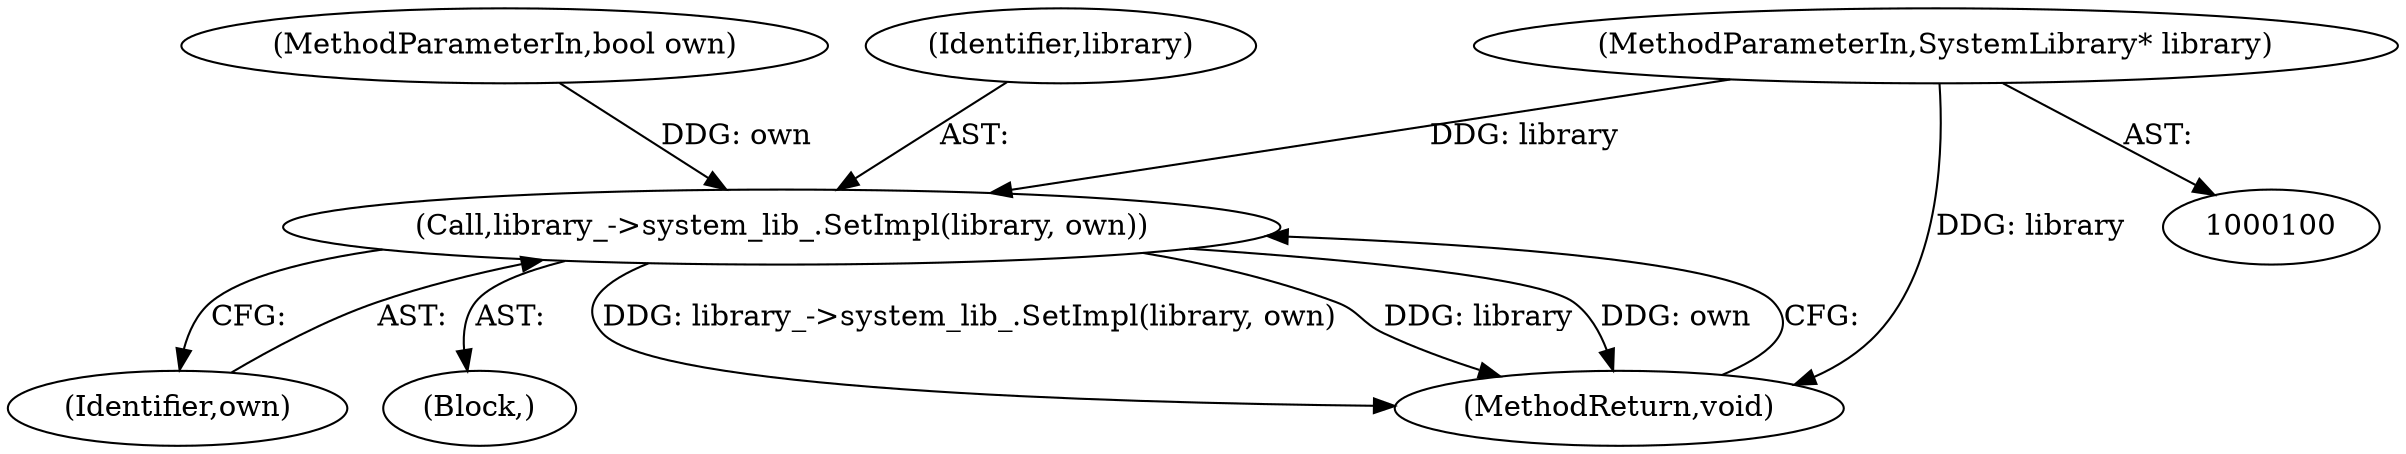 digraph "1_Chrome_b3ae5db129f88dae153880e84bdabea8ce2ca89b_26@pointer" {
"1000101" [label="(MethodParameterIn,SystemLibrary* library)"];
"1000104" [label="(Call,library_->system_lib_.SetImpl(library, own))"];
"1000106" [label="(Identifier,own)"];
"1000103" [label="(Block,)"];
"1000102" [label="(MethodParameterIn,bool own)"];
"1000105" [label="(Identifier,library)"];
"1000104" [label="(Call,library_->system_lib_.SetImpl(library, own))"];
"1000101" [label="(MethodParameterIn,SystemLibrary* library)"];
"1000107" [label="(MethodReturn,void)"];
"1000101" -> "1000100"  [label="AST: "];
"1000101" -> "1000107"  [label="DDG: library"];
"1000101" -> "1000104"  [label="DDG: library"];
"1000104" -> "1000103"  [label="AST: "];
"1000104" -> "1000106"  [label="CFG: "];
"1000105" -> "1000104"  [label="AST: "];
"1000106" -> "1000104"  [label="AST: "];
"1000107" -> "1000104"  [label="CFG: "];
"1000104" -> "1000107"  [label="DDG: library_->system_lib_.SetImpl(library, own)"];
"1000104" -> "1000107"  [label="DDG: library"];
"1000104" -> "1000107"  [label="DDG: own"];
"1000102" -> "1000104"  [label="DDG: own"];
}
